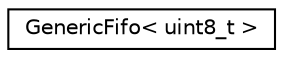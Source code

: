 digraph "Graphical Class Hierarchy"
{
 // INTERACTIVE_SVG=YES
  edge [fontname="Helvetica",fontsize="10",labelfontname="Helvetica",labelfontsize="10"];
  node [fontname="Helvetica",fontsize="10",shape=record];
  rankdir="LR";
  Node1 [label="GenericFifo\< uint8_t \>",height=0.2,width=0.4,color="black", fillcolor="white", style="filled",URL="$class_generic_fifo.html"];
}

